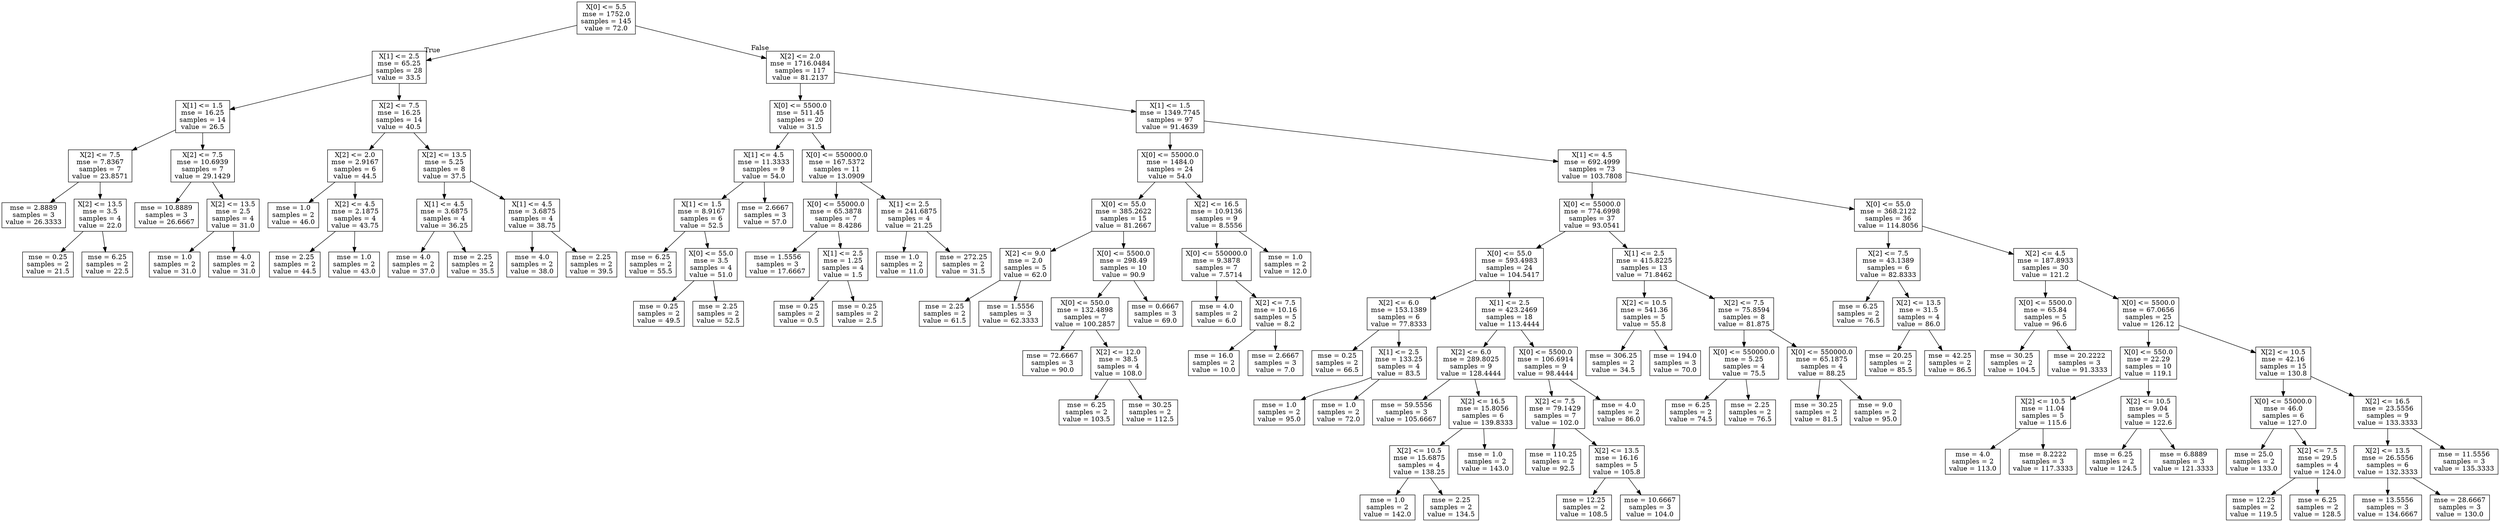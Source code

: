 digraph Tree {
node [shape=box] ;
0 [label="X[0] <= 5.5\nmse = 1752.0\nsamples = 145\nvalue = 72.0"] ;
1 [label="X[1] <= 2.5\nmse = 65.25\nsamples = 28\nvalue = 33.5"] ;
0 -> 1 [labeldistance=2.5, labelangle=45, headlabel="True"] ;
2 [label="X[1] <= 1.5\nmse = 16.25\nsamples = 14\nvalue = 26.5"] ;
1 -> 2 ;
3 [label="X[2] <= 7.5\nmse = 7.8367\nsamples = 7\nvalue = 23.8571"] ;
2 -> 3 ;
4 [label="mse = 2.8889\nsamples = 3\nvalue = 26.3333"] ;
3 -> 4 ;
5 [label="X[2] <= 13.5\nmse = 3.5\nsamples = 4\nvalue = 22.0"] ;
3 -> 5 ;
6 [label="mse = 0.25\nsamples = 2\nvalue = 21.5"] ;
5 -> 6 ;
7 [label="mse = 6.25\nsamples = 2\nvalue = 22.5"] ;
5 -> 7 ;
8 [label="X[2] <= 7.5\nmse = 10.6939\nsamples = 7\nvalue = 29.1429"] ;
2 -> 8 ;
9 [label="mse = 10.8889\nsamples = 3\nvalue = 26.6667"] ;
8 -> 9 ;
10 [label="X[2] <= 13.5\nmse = 2.5\nsamples = 4\nvalue = 31.0"] ;
8 -> 10 ;
11 [label="mse = 1.0\nsamples = 2\nvalue = 31.0"] ;
10 -> 11 ;
12 [label="mse = 4.0\nsamples = 2\nvalue = 31.0"] ;
10 -> 12 ;
13 [label="X[2] <= 7.5\nmse = 16.25\nsamples = 14\nvalue = 40.5"] ;
1 -> 13 ;
14 [label="X[2] <= 2.0\nmse = 2.9167\nsamples = 6\nvalue = 44.5"] ;
13 -> 14 ;
15 [label="mse = 1.0\nsamples = 2\nvalue = 46.0"] ;
14 -> 15 ;
16 [label="X[2] <= 4.5\nmse = 2.1875\nsamples = 4\nvalue = 43.75"] ;
14 -> 16 ;
17 [label="mse = 2.25\nsamples = 2\nvalue = 44.5"] ;
16 -> 17 ;
18 [label="mse = 1.0\nsamples = 2\nvalue = 43.0"] ;
16 -> 18 ;
19 [label="X[2] <= 13.5\nmse = 5.25\nsamples = 8\nvalue = 37.5"] ;
13 -> 19 ;
20 [label="X[1] <= 4.5\nmse = 3.6875\nsamples = 4\nvalue = 36.25"] ;
19 -> 20 ;
21 [label="mse = 4.0\nsamples = 2\nvalue = 37.0"] ;
20 -> 21 ;
22 [label="mse = 2.25\nsamples = 2\nvalue = 35.5"] ;
20 -> 22 ;
23 [label="X[1] <= 4.5\nmse = 3.6875\nsamples = 4\nvalue = 38.75"] ;
19 -> 23 ;
24 [label="mse = 4.0\nsamples = 2\nvalue = 38.0"] ;
23 -> 24 ;
25 [label="mse = 2.25\nsamples = 2\nvalue = 39.5"] ;
23 -> 25 ;
26 [label="X[2] <= 2.0\nmse = 1716.0484\nsamples = 117\nvalue = 81.2137"] ;
0 -> 26 [labeldistance=2.5, labelangle=-45, headlabel="False"] ;
27 [label="X[0] <= 5500.0\nmse = 511.45\nsamples = 20\nvalue = 31.5"] ;
26 -> 27 ;
28 [label="X[1] <= 4.5\nmse = 11.3333\nsamples = 9\nvalue = 54.0"] ;
27 -> 28 ;
29 [label="X[1] <= 1.5\nmse = 8.9167\nsamples = 6\nvalue = 52.5"] ;
28 -> 29 ;
30 [label="mse = 6.25\nsamples = 2\nvalue = 55.5"] ;
29 -> 30 ;
31 [label="X[0] <= 55.0\nmse = 3.5\nsamples = 4\nvalue = 51.0"] ;
29 -> 31 ;
32 [label="mse = 0.25\nsamples = 2\nvalue = 49.5"] ;
31 -> 32 ;
33 [label="mse = 2.25\nsamples = 2\nvalue = 52.5"] ;
31 -> 33 ;
34 [label="mse = 2.6667\nsamples = 3\nvalue = 57.0"] ;
28 -> 34 ;
35 [label="X[0] <= 550000.0\nmse = 167.5372\nsamples = 11\nvalue = 13.0909"] ;
27 -> 35 ;
36 [label="X[0] <= 55000.0\nmse = 65.3878\nsamples = 7\nvalue = 8.4286"] ;
35 -> 36 ;
37 [label="mse = 1.5556\nsamples = 3\nvalue = 17.6667"] ;
36 -> 37 ;
38 [label="X[1] <= 2.5\nmse = 1.25\nsamples = 4\nvalue = 1.5"] ;
36 -> 38 ;
39 [label="mse = 0.25\nsamples = 2\nvalue = 0.5"] ;
38 -> 39 ;
40 [label="mse = 0.25\nsamples = 2\nvalue = 2.5"] ;
38 -> 40 ;
41 [label="X[1] <= 2.5\nmse = 241.6875\nsamples = 4\nvalue = 21.25"] ;
35 -> 41 ;
42 [label="mse = 1.0\nsamples = 2\nvalue = 11.0"] ;
41 -> 42 ;
43 [label="mse = 272.25\nsamples = 2\nvalue = 31.5"] ;
41 -> 43 ;
44 [label="X[1] <= 1.5\nmse = 1349.7745\nsamples = 97\nvalue = 91.4639"] ;
26 -> 44 ;
45 [label="X[0] <= 55000.0\nmse = 1484.0\nsamples = 24\nvalue = 54.0"] ;
44 -> 45 ;
46 [label="X[0] <= 55.0\nmse = 385.2622\nsamples = 15\nvalue = 81.2667"] ;
45 -> 46 ;
47 [label="X[2] <= 9.0\nmse = 2.0\nsamples = 5\nvalue = 62.0"] ;
46 -> 47 ;
48 [label="mse = 2.25\nsamples = 2\nvalue = 61.5"] ;
47 -> 48 ;
49 [label="mse = 1.5556\nsamples = 3\nvalue = 62.3333"] ;
47 -> 49 ;
50 [label="X[0] <= 5500.0\nmse = 298.49\nsamples = 10\nvalue = 90.9"] ;
46 -> 50 ;
51 [label="X[0] <= 550.0\nmse = 132.4898\nsamples = 7\nvalue = 100.2857"] ;
50 -> 51 ;
52 [label="mse = 72.6667\nsamples = 3\nvalue = 90.0"] ;
51 -> 52 ;
53 [label="X[2] <= 12.0\nmse = 38.5\nsamples = 4\nvalue = 108.0"] ;
51 -> 53 ;
54 [label="mse = 6.25\nsamples = 2\nvalue = 103.5"] ;
53 -> 54 ;
55 [label="mse = 30.25\nsamples = 2\nvalue = 112.5"] ;
53 -> 55 ;
56 [label="mse = 0.6667\nsamples = 3\nvalue = 69.0"] ;
50 -> 56 ;
57 [label="X[2] <= 16.5\nmse = 10.9136\nsamples = 9\nvalue = 8.5556"] ;
45 -> 57 ;
58 [label="X[0] <= 550000.0\nmse = 9.3878\nsamples = 7\nvalue = 7.5714"] ;
57 -> 58 ;
59 [label="mse = 4.0\nsamples = 2\nvalue = 6.0"] ;
58 -> 59 ;
60 [label="X[2] <= 7.5\nmse = 10.16\nsamples = 5\nvalue = 8.2"] ;
58 -> 60 ;
61 [label="mse = 16.0\nsamples = 2\nvalue = 10.0"] ;
60 -> 61 ;
62 [label="mse = 2.6667\nsamples = 3\nvalue = 7.0"] ;
60 -> 62 ;
63 [label="mse = 1.0\nsamples = 2\nvalue = 12.0"] ;
57 -> 63 ;
64 [label="X[1] <= 4.5\nmse = 692.4999\nsamples = 73\nvalue = 103.7808"] ;
44 -> 64 ;
65 [label="X[0] <= 55000.0\nmse = 774.6998\nsamples = 37\nvalue = 93.0541"] ;
64 -> 65 ;
66 [label="X[0] <= 55.0\nmse = 593.4983\nsamples = 24\nvalue = 104.5417"] ;
65 -> 66 ;
67 [label="X[2] <= 6.0\nmse = 153.1389\nsamples = 6\nvalue = 77.8333"] ;
66 -> 67 ;
68 [label="mse = 0.25\nsamples = 2\nvalue = 66.5"] ;
67 -> 68 ;
69 [label="X[1] <= 2.5\nmse = 133.25\nsamples = 4\nvalue = 83.5"] ;
67 -> 69 ;
70 [label="mse = 1.0\nsamples = 2\nvalue = 95.0"] ;
69 -> 70 ;
71 [label="mse = 1.0\nsamples = 2\nvalue = 72.0"] ;
69 -> 71 ;
72 [label="X[1] <= 2.5\nmse = 423.2469\nsamples = 18\nvalue = 113.4444"] ;
66 -> 72 ;
73 [label="X[2] <= 6.0\nmse = 289.8025\nsamples = 9\nvalue = 128.4444"] ;
72 -> 73 ;
74 [label="mse = 59.5556\nsamples = 3\nvalue = 105.6667"] ;
73 -> 74 ;
75 [label="X[2] <= 16.5\nmse = 15.8056\nsamples = 6\nvalue = 139.8333"] ;
73 -> 75 ;
76 [label="X[2] <= 10.5\nmse = 15.6875\nsamples = 4\nvalue = 138.25"] ;
75 -> 76 ;
77 [label="mse = 1.0\nsamples = 2\nvalue = 142.0"] ;
76 -> 77 ;
78 [label="mse = 2.25\nsamples = 2\nvalue = 134.5"] ;
76 -> 78 ;
79 [label="mse = 1.0\nsamples = 2\nvalue = 143.0"] ;
75 -> 79 ;
80 [label="X[0] <= 5500.0\nmse = 106.6914\nsamples = 9\nvalue = 98.4444"] ;
72 -> 80 ;
81 [label="X[2] <= 7.5\nmse = 79.1429\nsamples = 7\nvalue = 102.0"] ;
80 -> 81 ;
82 [label="mse = 110.25\nsamples = 2\nvalue = 92.5"] ;
81 -> 82 ;
83 [label="X[2] <= 13.5\nmse = 16.16\nsamples = 5\nvalue = 105.8"] ;
81 -> 83 ;
84 [label="mse = 12.25\nsamples = 2\nvalue = 108.5"] ;
83 -> 84 ;
85 [label="mse = 10.6667\nsamples = 3\nvalue = 104.0"] ;
83 -> 85 ;
86 [label="mse = 4.0\nsamples = 2\nvalue = 86.0"] ;
80 -> 86 ;
87 [label="X[1] <= 2.5\nmse = 415.8225\nsamples = 13\nvalue = 71.8462"] ;
65 -> 87 ;
88 [label="X[2] <= 10.5\nmse = 541.36\nsamples = 5\nvalue = 55.8"] ;
87 -> 88 ;
89 [label="mse = 306.25\nsamples = 2\nvalue = 34.5"] ;
88 -> 89 ;
90 [label="mse = 194.0\nsamples = 3\nvalue = 70.0"] ;
88 -> 90 ;
91 [label="X[2] <= 7.5\nmse = 75.8594\nsamples = 8\nvalue = 81.875"] ;
87 -> 91 ;
92 [label="X[0] <= 550000.0\nmse = 5.25\nsamples = 4\nvalue = 75.5"] ;
91 -> 92 ;
93 [label="mse = 6.25\nsamples = 2\nvalue = 74.5"] ;
92 -> 93 ;
94 [label="mse = 2.25\nsamples = 2\nvalue = 76.5"] ;
92 -> 94 ;
95 [label="X[0] <= 550000.0\nmse = 65.1875\nsamples = 4\nvalue = 88.25"] ;
91 -> 95 ;
96 [label="mse = 30.25\nsamples = 2\nvalue = 81.5"] ;
95 -> 96 ;
97 [label="mse = 9.0\nsamples = 2\nvalue = 95.0"] ;
95 -> 97 ;
98 [label="X[0] <= 55.0\nmse = 368.2122\nsamples = 36\nvalue = 114.8056"] ;
64 -> 98 ;
99 [label="X[2] <= 7.5\nmse = 43.1389\nsamples = 6\nvalue = 82.8333"] ;
98 -> 99 ;
100 [label="mse = 6.25\nsamples = 2\nvalue = 76.5"] ;
99 -> 100 ;
101 [label="X[2] <= 13.5\nmse = 31.5\nsamples = 4\nvalue = 86.0"] ;
99 -> 101 ;
102 [label="mse = 20.25\nsamples = 2\nvalue = 85.5"] ;
101 -> 102 ;
103 [label="mse = 42.25\nsamples = 2\nvalue = 86.5"] ;
101 -> 103 ;
104 [label="X[2] <= 4.5\nmse = 187.8933\nsamples = 30\nvalue = 121.2"] ;
98 -> 104 ;
105 [label="X[0] <= 5500.0\nmse = 65.84\nsamples = 5\nvalue = 96.6"] ;
104 -> 105 ;
106 [label="mse = 30.25\nsamples = 2\nvalue = 104.5"] ;
105 -> 106 ;
107 [label="mse = 20.2222\nsamples = 3\nvalue = 91.3333"] ;
105 -> 107 ;
108 [label="X[0] <= 5500.0\nmse = 67.0656\nsamples = 25\nvalue = 126.12"] ;
104 -> 108 ;
109 [label="X[0] <= 550.0\nmse = 22.29\nsamples = 10\nvalue = 119.1"] ;
108 -> 109 ;
110 [label="X[2] <= 10.5\nmse = 11.04\nsamples = 5\nvalue = 115.6"] ;
109 -> 110 ;
111 [label="mse = 4.0\nsamples = 2\nvalue = 113.0"] ;
110 -> 111 ;
112 [label="mse = 8.2222\nsamples = 3\nvalue = 117.3333"] ;
110 -> 112 ;
113 [label="X[2] <= 10.5\nmse = 9.04\nsamples = 5\nvalue = 122.6"] ;
109 -> 113 ;
114 [label="mse = 6.25\nsamples = 2\nvalue = 124.5"] ;
113 -> 114 ;
115 [label="mse = 6.8889\nsamples = 3\nvalue = 121.3333"] ;
113 -> 115 ;
116 [label="X[2] <= 10.5\nmse = 42.16\nsamples = 15\nvalue = 130.8"] ;
108 -> 116 ;
117 [label="X[0] <= 55000.0\nmse = 46.0\nsamples = 6\nvalue = 127.0"] ;
116 -> 117 ;
118 [label="mse = 25.0\nsamples = 2\nvalue = 133.0"] ;
117 -> 118 ;
119 [label="X[2] <= 7.5\nmse = 29.5\nsamples = 4\nvalue = 124.0"] ;
117 -> 119 ;
120 [label="mse = 12.25\nsamples = 2\nvalue = 119.5"] ;
119 -> 120 ;
121 [label="mse = 6.25\nsamples = 2\nvalue = 128.5"] ;
119 -> 121 ;
122 [label="X[2] <= 16.5\nmse = 23.5556\nsamples = 9\nvalue = 133.3333"] ;
116 -> 122 ;
123 [label="X[2] <= 13.5\nmse = 26.5556\nsamples = 6\nvalue = 132.3333"] ;
122 -> 123 ;
124 [label="mse = 13.5556\nsamples = 3\nvalue = 134.6667"] ;
123 -> 124 ;
125 [label="mse = 28.6667\nsamples = 3\nvalue = 130.0"] ;
123 -> 125 ;
126 [label="mse = 11.5556\nsamples = 3\nvalue = 135.3333"] ;
122 -> 126 ;
}